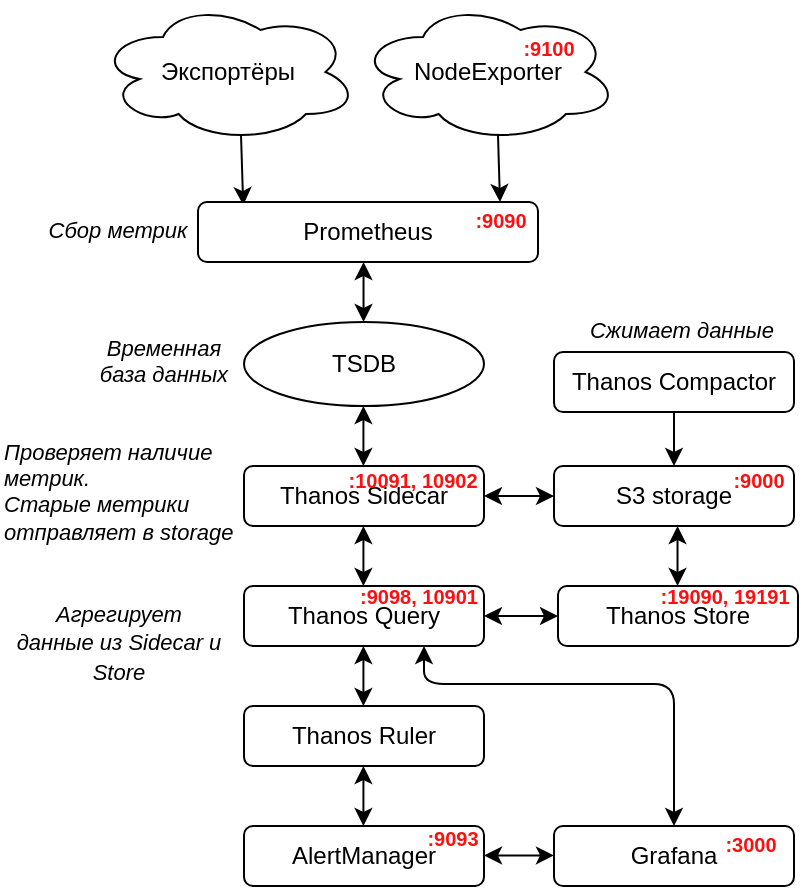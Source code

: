 <mxfile version="14.9.7" type="github"><diagram id="ID-wULCA2gCPhYYiEIVL" name="Page-1"><mxGraphModel dx="861" dy="550" grid="0" gridSize="10" guides="1" tooltips="1" connect="1" arrows="1" fold="1" page="1" pageScale="1" pageWidth="827" pageHeight="1169" math="0" shadow="0"><root><mxCell id="0"/><mxCell id="1" parent="0"/><mxCell id="7tfHxKUZsFOZbJolinMj-1" value="Экспортёры" style="ellipse;shape=cloud;whiteSpace=wrap;html=1;" vertex="1" parent="1"><mxGeometry x="132" y="38" width="130" height="70" as="geometry"/></mxCell><mxCell id="7tfHxKUZsFOZbJolinMj-2" value="NodeExporter" style="ellipse;shape=cloud;whiteSpace=wrap;html=1;" vertex="1" parent="1"><mxGeometry x="262" y="38" width="130" height="70" as="geometry"/></mxCell><mxCell id="7tfHxKUZsFOZbJolinMj-3" value="" style="endArrow=classic;html=1;exitX=0.55;exitY=0.95;exitDx=0;exitDy=0;exitPerimeter=0;entryX=0.133;entryY=0.052;entryDx=0;entryDy=0;entryPerimeter=0;" edge="1" parent="1" source="7tfHxKUZsFOZbJolinMj-1" target="7tfHxKUZsFOZbJolinMj-4"><mxGeometry width="50" height="50" relative="1" as="geometry"><mxPoint x="392" y="618" as="sourcePoint"/><mxPoint x="204" y="168" as="targetPoint"/></mxGeometry></mxCell><mxCell id="7tfHxKUZsFOZbJolinMj-4" value="Prometheus" style="rounded=1;whiteSpace=wrap;html=1;" vertex="1" parent="1"><mxGeometry x="182" y="138" width="170" height="30" as="geometry"/></mxCell><mxCell id="7tfHxKUZsFOZbJolinMj-5" value="" style="endArrow=classic;html=1;exitX=0.55;exitY=0.95;exitDx=0;exitDy=0;exitPerimeter=0;" edge="1" parent="1"><mxGeometry width="50" height="50" relative="1" as="geometry"><mxPoint x="332" y="104.5" as="sourcePoint"/><mxPoint x="333" y="138" as="targetPoint"/></mxGeometry></mxCell><mxCell id="7tfHxKUZsFOZbJolinMj-6" value="&lt;div&gt;TSDB&lt;/div&gt;" style="ellipse;whiteSpace=wrap;html=1;" vertex="1" parent="1"><mxGeometry x="205" y="198" width="120" height="42" as="geometry"/></mxCell><mxCell id="7tfHxKUZsFOZbJolinMj-8" value="Thanos Sidecar" style="rounded=1;whiteSpace=wrap;html=1;" vertex="1" parent="1"><mxGeometry x="205" y="270" width="120" height="30" as="geometry"/></mxCell><mxCell id="7tfHxKUZsFOZbJolinMj-11" value="Thanos Store" style="rounded=1;whiteSpace=wrap;html=1;" vertex="1" parent="1"><mxGeometry x="362" y="330" width="120" height="30" as="geometry"/></mxCell><mxCell id="7tfHxKUZsFOZbJolinMj-13" value="S3 storage" style="rounded=1;whiteSpace=wrap;html=1;" vertex="1" parent="1"><mxGeometry x="360" y="270" width="120" height="30" as="geometry"/></mxCell><mxCell id="7tfHxKUZsFOZbJolinMj-15" value="Thanos Compactor" style="rounded=1;whiteSpace=wrap;html=1;" vertex="1" parent="1"><mxGeometry x="360" y="213" width="120" height="30" as="geometry"/></mxCell><mxCell id="7tfHxKUZsFOZbJolinMj-19" value="Thanos Query" style="rounded=1;whiteSpace=wrap;html=1;" vertex="1" parent="1"><mxGeometry x="205" y="330" width="120" height="30" as="geometry"/></mxCell><mxCell id="7tfHxKUZsFOZbJolinMj-21" value="Thanos Ruler" style="rounded=1;whiteSpace=wrap;html=1;" vertex="1" parent="1"><mxGeometry x="205" y="390" width="120" height="30" as="geometry"/></mxCell><mxCell id="7tfHxKUZsFOZbJolinMj-23" value="AlertManager" style="rounded=1;whiteSpace=wrap;html=1;" vertex="1" parent="1"><mxGeometry x="205" y="450" width="120" height="30" as="geometry"/></mxCell><mxCell id="7tfHxKUZsFOZbJolinMj-25" value="Grafana" style="rounded=1;whiteSpace=wrap;html=1;" vertex="1" parent="1"><mxGeometry x="360" y="450" width="120" height="30" as="geometry"/></mxCell><mxCell id="7tfHxKUZsFOZbJolinMj-30" value="" style="endArrow=classic;startArrow=classic;html=1;exitX=1;exitY=0.5;exitDx=0;exitDy=0;entryX=0;entryY=0.5;entryDx=0;entryDy=0;" edge="1" parent="1" source="7tfHxKUZsFOZbJolinMj-8" target="7tfHxKUZsFOZbJolinMj-13"><mxGeometry width="50" height="50" relative="1" as="geometry"><mxPoint x="320" y="300" as="sourcePoint"/><mxPoint x="370" y="250" as="targetPoint"/></mxGeometry></mxCell><mxCell id="7tfHxKUZsFOZbJolinMj-32" value="" style="endArrow=classic;startArrow=classic;html=1;entryX=0.5;entryY=1;entryDx=0;entryDy=0;" edge="1" parent="1"><mxGeometry width="50" height="50" relative="1" as="geometry"><mxPoint x="264.71" y="270" as="sourcePoint"/><mxPoint x="264.71" y="240" as="targetPoint"/></mxGeometry></mxCell><mxCell id="7tfHxKUZsFOZbJolinMj-33" value="" style="endArrow=classic;startArrow=classic;html=1;entryX=0.5;entryY=1;entryDx=0;entryDy=0;" edge="1" parent="1"><mxGeometry width="50" height="50" relative="1" as="geometry"><mxPoint x="264.71" y="330" as="sourcePoint"/><mxPoint x="264.71" y="300" as="targetPoint"/></mxGeometry></mxCell><mxCell id="7tfHxKUZsFOZbJolinMj-34" value="" style="endArrow=classic;startArrow=classic;html=1;entryX=0.5;entryY=1;entryDx=0;entryDy=0;" edge="1" parent="1"><mxGeometry width="50" height="50" relative="1" as="geometry"><mxPoint x="264.71" y="390" as="sourcePoint"/><mxPoint x="264.71" y="360" as="targetPoint"/></mxGeometry></mxCell><mxCell id="7tfHxKUZsFOZbJolinMj-35" value="" style="endArrow=classic;startArrow=classic;html=1;entryX=0.5;entryY=1;entryDx=0;entryDy=0;" edge="1" parent="1"><mxGeometry width="50" height="50" relative="1" as="geometry"><mxPoint x="264.71" y="450" as="sourcePoint"/><mxPoint x="264.71" y="420" as="targetPoint"/></mxGeometry></mxCell><mxCell id="7tfHxKUZsFOZbJolinMj-38" value="" style="endArrow=classic;startArrow=classic;html=1;exitX=1;exitY=0.5;exitDx=0;exitDy=0;entryX=0;entryY=0.5;entryDx=0;entryDy=0;" edge="1" parent="1"><mxGeometry width="50" height="50" relative="1" as="geometry"><mxPoint x="325" y="464.71" as="sourcePoint"/><mxPoint x="360" y="464.71" as="targetPoint"/></mxGeometry></mxCell><mxCell id="7tfHxKUZsFOZbJolinMj-39" value="" style="endArrow=classic;startArrow=classic;html=1;exitX=0.75;exitY=1;exitDx=0;exitDy=0;entryX=0.5;entryY=0;entryDx=0;entryDy=0;" edge="1" parent="1" source="7tfHxKUZsFOZbJolinMj-19" target="7tfHxKUZsFOZbJolinMj-25"><mxGeometry width="50" height="50" relative="1" as="geometry"><mxPoint x="320" y="300" as="sourcePoint"/><mxPoint x="370" y="250" as="targetPoint"/><Array as="points"><mxPoint x="295" y="379"/><mxPoint x="420" y="379"/></Array></mxGeometry></mxCell><mxCell id="7tfHxKUZsFOZbJolinMj-40" value="&lt;div style=&quot;font-size: 11px&quot; align=&quot;center&quot;&gt;&lt;i&gt;&lt;font style=&quot;font-size: 11px&quot;&gt;Временная база данных&lt;/font&gt;&lt;/i&gt;&lt;/div&gt;" style="text;whiteSpace=wrap;html=1;align=center;" vertex="1" parent="1"><mxGeometry x="125" y="198" width="80" height="30" as="geometry"/></mxCell><mxCell id="7tfHxKUZsFOZbJolinMj-41" value="&lt;div style=&quot;font-size: 11px&quot; align=&quot;left&quot;&gt;&lt;font style=&quot;font-size: 11px&quot;&gt;&lt;i&gt;Проверяет наличие метрик.&lt;/i&gt;&lt;/font&gt;&lt;/div&gt;&lt;div style=&quot;font-size: 11px&quot; align=&quot;left&quot;&gt;&lt;font style=&quot;font-size: 11px&quot;&gt;&lt;i&gt;Старые метрики отправляет в storage&lt;br&gt;&lt;/i&gt;&lt;/font&gt;&lt;/div&gt;" style="text;whiteSpace=wrap;html=1;align=left;" vertex="1" parent="1"><mxGeometry x="83" y="250" width="130" height="30" as="geometry"/></mxCell><mxCell id="7tfHxKUZsFOZbJolinMj-42" value="&lt;font style=&quot;font-size: 11px&quot;&gt;&lt;i&gt;Сжимает данные&lt;/i&gt;&lt;/font&gt;" style="text;whiteSpace=wrap;html=1;align=center;" vertex="1" parent="1"><mxGeometry x="364" y="188" width="120" height="30" as="geometry"/></mxCell><mxCell id="7tfHxKUZsFOZbJolinMj-43" value="&lt;font style=&quot;font-size: 11px&quot;&gt;&lt;i&gt;Агрегирует данные из Sidecar и Store&lt;/i&gt;&lt;/font&gt;" style="text;whiteSpace=wrap;html=1;align=center;" vertex="1" parent="1"><mxGeometry x="90" y="330" width="105" height="30" as="geometry"/></mxCell><mxCell id="7tfHxKUZsFOZbJolinMj-44" value="&lt;font style=&quot;font-size: 11px&quot;&gt;&lt;i&gt;Сбор метрик&lt;/i&gt;&lt;/font&gt;" style="text;whiteSpace=wrap;html=1;align=center;" vertex="1" parent="1"><mxGeometry x="102" y="138" width="80" height="30" as="geometry"/></mxCell><mxCell id="7tfHxKUZsFOZbJolinMj-45" value="" style="endArrow=classic;startArrow=classic;html=1;entryX=0.5;entryY=1;entryDx=0;entryDy=0;" edge="1" parent="1"><mxGeometry width="50" height="50" relative="1" as="geometry"><mxPoint x="421.76" y="330" as="sourcePoint"/><mxPoint x="421.76" y="300" as="targetPoint"/></mxGeometry></mxCell><mxCell id="7tfHxKUZsFOZbJolinMj-48" value="" style="endArrow=classic;startArrow=classic;html=1;exitX=1;exitY=0.5;exitDx=0;exitDy=0;entryX=0;entryY=0.5;entryDx=0;entryDy=0;" edge="1" parent="1" source="7tfHxKUZsFOZbJolinMj-19" target="7tfHxKUZsFOZbJolinMj-11"><mxGeometry width="50" height="50" relative="1" as="geometry"><mxPoint x="318" y="278" as="sourcePoint"/><mxPoint x="368" y="228" as="targetPoint"/></mxGeometry></mxCell><mxCell id="7tfHxKUZsFOZbJolinMj-49" value="" style="endArrow=classic;startArrow=classic;html=1;entryX=0.5;entryY=1;entryDx=0;entryDy=0;" edge="1" parent="1"><mxGeometry width="50" height="50" relative="1" as="geometry"><mxPoint x="264.76" y="198" as="sourcePoint"/><mxPoint x="264.76" y="168" as="targetPoint"/></mxGeometry></mxCell><mxCell id="7tfHxKUZsFOZbJolinMj-50" value="" style="endArrow=classic;html=1;exitX=0.5;exitY=1;exitDx=0;exitDy=0;entryX=0.5;entryY=0;entryDx=0;entryDy=0;" edge="1" parent="1" source="7tfHxKUZsFOZbJolinMj-15" target="7tfHxKUZsFOZbJolinMj-13"><mxGeometry width="50" height="50" relative="1" as="geometry"><mxPoint x="318" y="278" as="sourcePoint"/><mxPoint x="368" y="228" as="targetPoint"/></mxGeometry></mxCell><mxCell id="7tfHxKUZsFOZbJolinMj-52" value=":9090" style="text;strokeColor=none;fillColor=none;html=1;fontSize=10;fontStyle=1;verticalAlign=middle;align=center;fontColor=#FF0F0F;" vertex="1" parent="1"><mxGeometry x="311" y="138" width="44" height="17" as="geometry"/></mxCell><mxCell id="7tfHxKUZsFOZbJolinMj-53" value=":10091, 10902" style="text;strokeColor=none;fillColor=none;html=1;fontSize=10;fontStyle=1;verticalAlign=middle;align=center;fontColor=#FF0F0F;" vertex="1" parent="1"><mxGeometry x="267" y="268" width="44" height="17" as="geometry"/></mxCell><mxCell id="7tfHxKUZsFOZbJolinMj-54" value=":9098, 10901" style="text;strokeColor=none;fillColor=none;html=1;fontSize=10;fontStyle=1;verticalAlign=middle;align=center;fontColor=#FF0F0F;" vertex="1" parent="1"><mxGeometry x="270" y="326" width="44" height="17" as="geometry"/></mxCell><mxCell id="7tfHxKUZsFOZbJolinMj-55" value=":19090, 19191" style="text;strokeColor=none;fillColor=none;html=1;fontSize=10;fontStyle=1;verticalAlign=middle;align=center;fontColor=#FF0F0F;" vertex="1" parent="1"><mxGeometry x="423" y="326" width="44" height="17" as="geometry"/></mxCell><mxCell id="7tfHxKUZsFOZbJolinMj-56" value=":9000" style="text;strokeColor=none;fillColor=none;html=1;fontSize=10;fontStyle=1;verticalAlign=middle;align=center;fontColor=#FF0F0F;" vertex="1" parent="1"><mxGeometry x="440" y="268" width="44" height="17" as="geometry"/></mxCell><mxCell id="7tfHxKUZsFOZbJolinMj-57" value=":3000" style="text;strokeColor=none;fillColor=none;html=1;fontSize=10;fontStyle=1;verticalAlign=middle;align=center;fontColor=#FF0F0F;" vertex="1" parent="1"><mxGeometry x="436" y="450" width="44" height="17" as="geometry"/></mxCell><mxCell id="7tfHxKUZsFOZbJolinMj-58" value=":9093" style="text;strokeColor=none;fillColor=none;html=1;fontSize=10;fontStyle=1;verticalAlign=middle;align=center;fontColor=#FF0F0F;" vertex="1" parent="1"><mxGeometry x="287" y="447" width="44" height="17" as="geometry"/></mxCell><mxCell id="7tfHxKUZsFOZbJolinMj-59" value=":9100" style="text;strokeColor=none;fillColor=none;html=1;fontSize=10;fontStyle=1;verticalAlign=middle;align=center;fontColor=#FF0F0F;" vertex="1" parent="1"><mxGeometry x="335" y="52" width="44" height="17" as="geometry"/></mxCell></root></mxGraphModel></diagram></mxfile>